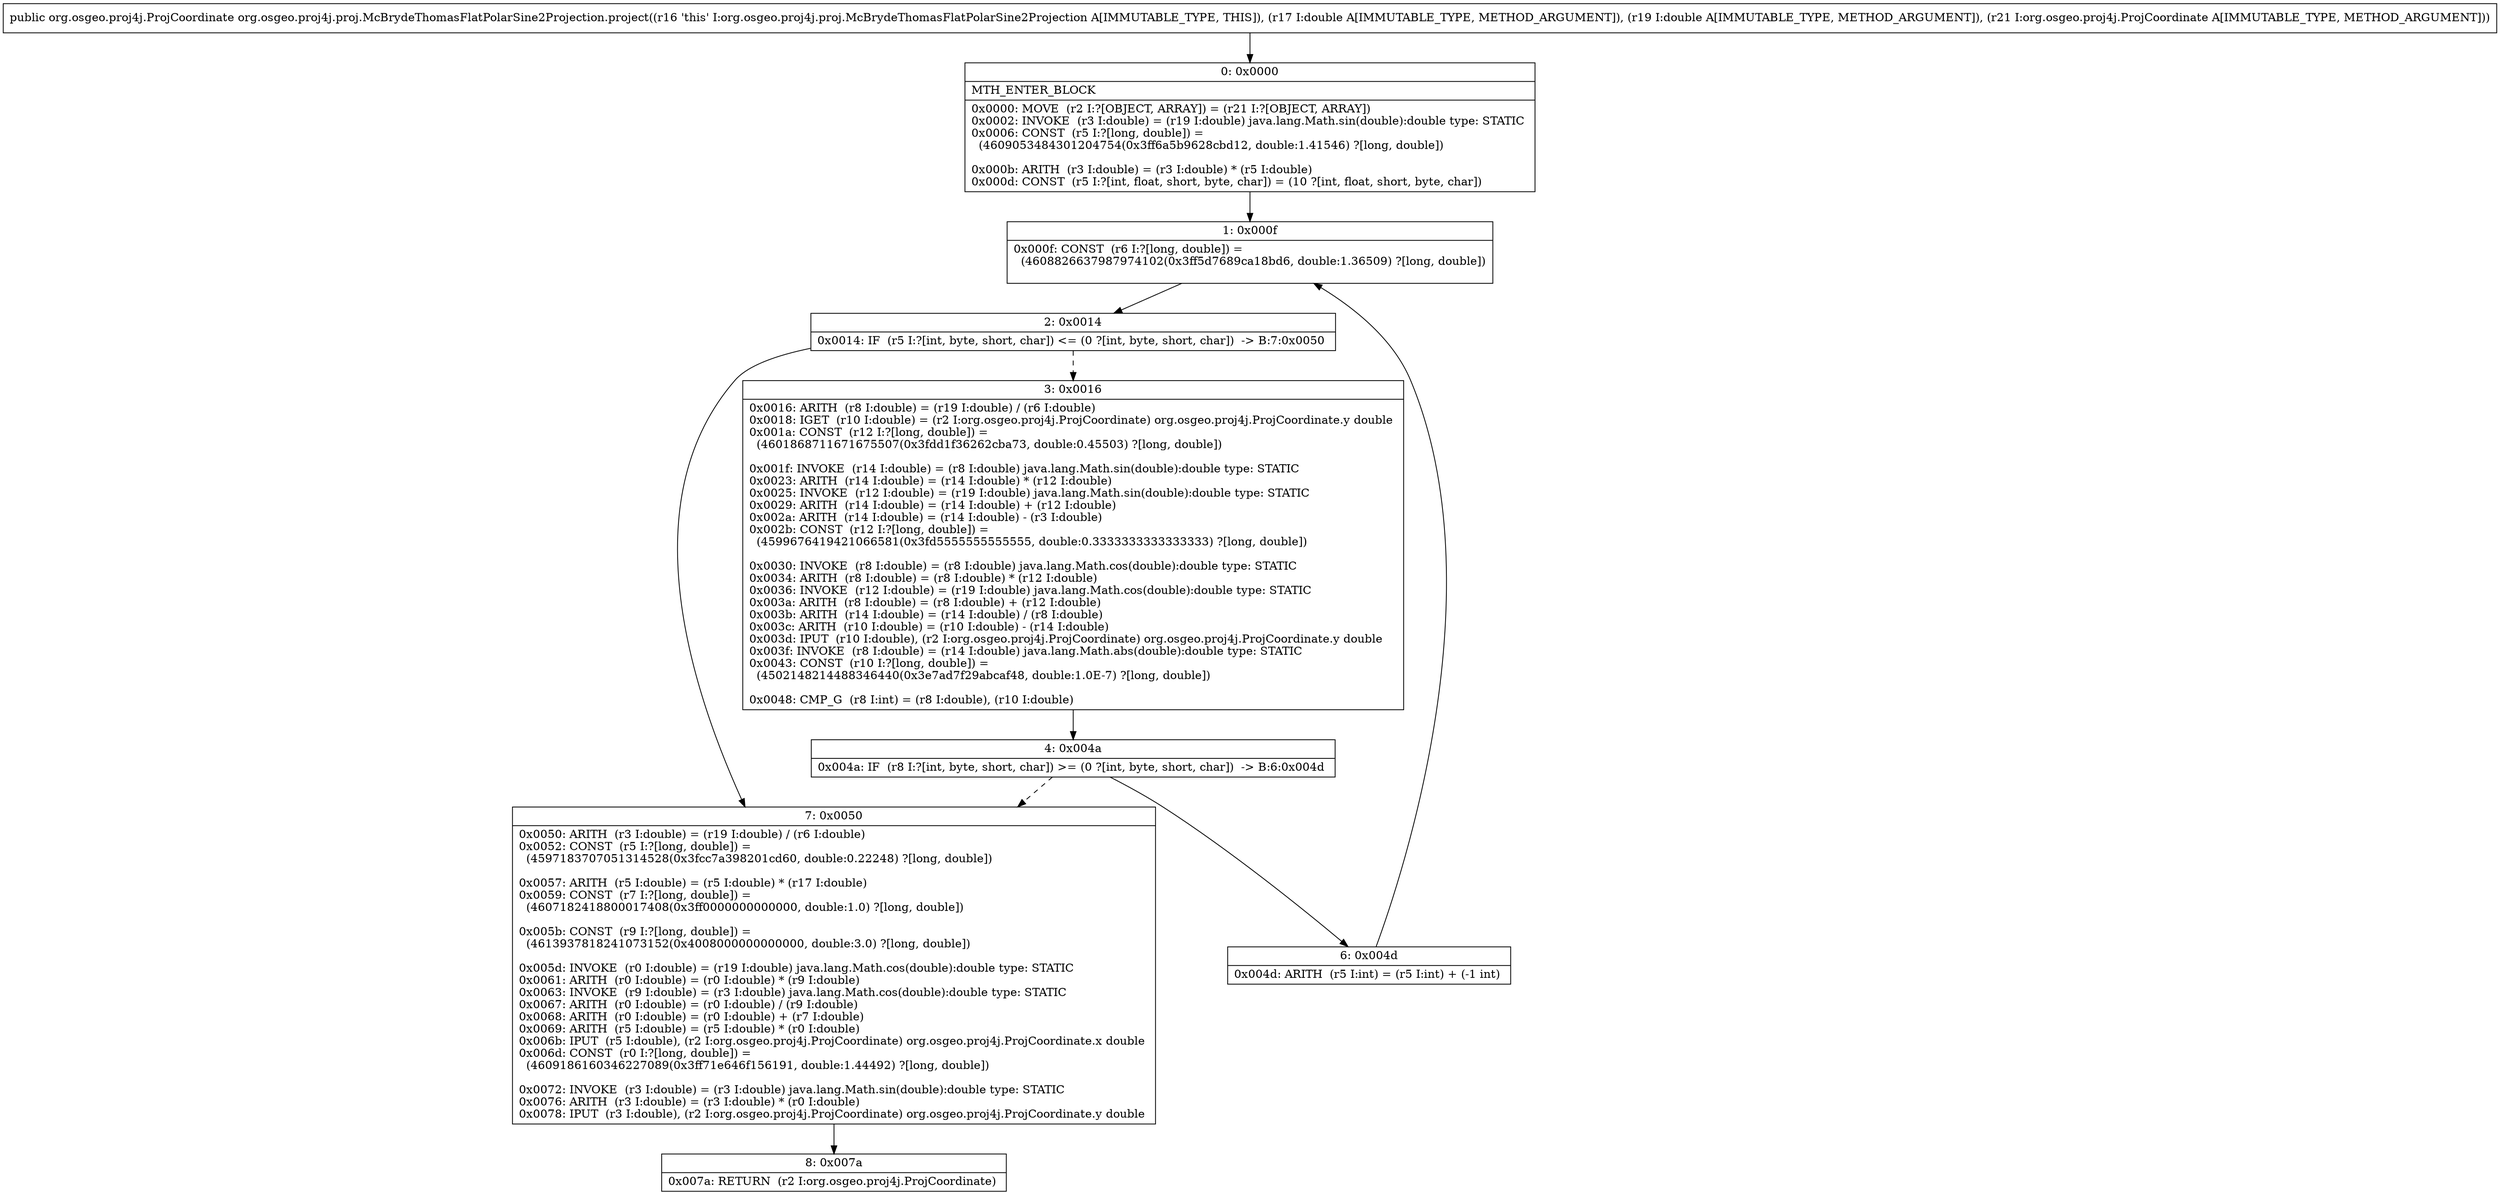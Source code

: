 digraph "CFG fororg.osgeo.proj4j.proj.McBrydeThomasFlatPolarSine2Projection.project(DDLorg\/osgeo\/proj4j\/ProjCoordinate;)Lorg\/osgeo\/proj4j\/ProjCoordinate;" {
Node_0 [shape=record,label="{0\:\ 0x0000|MTH_ENTER_BLOCK\l|0x0000: MOVE  (r2 I:?[OBJECT, ARRAY]) = (r21 I:?[OBJECT, ARRAY]) \l0x0002: INVOKE  (r3 I:double) = (r19 I:double) java.lang.Math.sin(double):double type: STATIC \l0x0006: CONST  (r5 I:?[long, double]) = \l  (4609053484301204754(0x3ff6a5b9628cbd12, double:1.41546) ?[long, double])\l \l0x000b: ARITH  (r3 I:double) = (r3 I:double) * (r5 I:double) \l0x000d: CONST  (r5 I:?[int, float, short, byte, char]) = (10 ?[int, float, short, byte, char]) \l}"];
Node_1 [shape=record,label="{1\:\ 0x000f|0x000f: CONST  (r6 I:?[long, double]) = \l  (4608826637987974102(0x3ff5d7689ca18bd6, double:1.36509) ?[long, double])\l \l}"];
Node_2 [shape=record,label="{2\:\ 0x0014|0x0014: IF  (r5 I:?[int, byte, short, char]) \<= (0 ?[int, byte, short, char])  \-\> B:7:0x0050 \l}"];
Node_3 [shape=record,label="{3\:\ 0x0016|0x0016: ARITH  (r8 I:double) = (r19 I:double) \/ (r6 I:double) \l0x0018: IGET  (r10 I:double) = (r2 I:org.osgeo.proj4j.ProjCoordinate) org.osgeo.proj4j.ProjCoordinate.y double \l0x001a: CONST  (r12 I:?[long, double]) = \l  (4601868711671675507(0x3fdd1f36262cba73, double:0.45503) ?[long, double])\l \l0x001f: INVOKE  (r14 I:double) = (r8 I:double) java.lang.Math.sin(double):double type: STATIC \l0x0023: ARITH  (r14 I:double) = (r14 I:double) * (r12 I:double) \l0x0025: INVOKE  (r12 I:double) = (r19 I:double) java.lang.Math.sin(double):double type: STATIC \l0x0029: ARITH  (r14 I:double) = (r14 I:double) + (r12 I:double) \l0x002a: ARITH  (r14 I:double) = (r14 I:double) \- (r3 I:double) \l0x002b: CONST  (r12 I:?[long, double]) = \l  (4599676419421066581(0x3fd5555555555555, double:0.3333333333333333) ?[long, double])\l \l0x0030: INVOKE  (r8 I:double) = (r8 I:double) java.lang.Math.cos(double):double type: STATIC \l0x0034: ARITH  (r8 I:double) = (r8 I:double) * (r12 I:double) \l0x0036: INVOKE  (r12 I:double) = (r19 I:double) java.lang.Math.cos(double):double type: STATIC \l0x003a: ARITH  (r8 I:double) = (r8 I:double) + (r12 I:double) \l0x003b: ARITH  (r14 I:double) = (r14 I:double) \/ (r8 I:double) \l0x003c: ARITH  (r10 I:double) = (r10 I:double) \- (r14 I:double) \l0x003d: IPUT  (r10 I:double), (r2 I:org.osgeo.proj4j.ProjCoordinate) org.osgeo.proj4j.ProjCoordinate.y double \l0x003f: INVOKE  (r8 I:double) = (r14 I:double) java.lang.Math.abs(double):double type: STATIC \l0x0043: CONST  (r10 I:?[long, double]) = \l  (4502148214488346440(0x3e7ad7f29abcaf48, double:1.0E\-7) ?[long, double])\l \l0x0048: CMP_G  (r8 I:int) = (r8 I:double), (r10 I:double) \l}"];
Node_4 [shape=record,label="{4\:\ 0x004a|0x004a: IF  (r8 I:?[int, byte, short, char]) \>= (0 ?[int, byte, short, char])  \-\> B:6:0x004d \l}"];
Node_6 [shape=record,label="{6\:\ 0x004d|0x004d: ARITH  (r5 I:int) = (r5 I:int) + (\-1 int) \l}"];
Node_7 [shape=record,label="{7\:\ 0x0050|0x0050: ARITH  (r3 I:double) = (r19 I:double) \/ (r6 I:double) \l0x0052: CONST  (r5 I:?[long, double]) = \l  (4597183707051314528(0x3fcc7a398201cd60, double:0.22248) ?[long, double])\l \l0x0057: ARITH  (r5 I:double) = (r5 I:double) * (r17 I:double) \l0x0059: CONST  (r7 I:?[long, double]) = \l  (4607182418800017408(0x3ff0000000000000, double:1.0) ?[long, double])\l \l0x005b: CONST  (r9 I:?[long, double]) = \l  (4613937818241073152(0x4008000000000000, double:3.0) ?[long, double])\l \l0x005d: INVOKE  (r0 I:double) = (r19 I:double) java.lang.Math.cos(double):double type: STATIC \l0x0061: ARITH  (r0 I:double) = (r0 I:double) * (r9 I:double) \l0x0063: INVOKE  (r9 I:double) = (r3 I:double) java.lang.Math.cos(double):double type: STATIC \l0x0067: ARITH  (r0 I:double) = (r0 I:double) \/ (r9 I:double) \l0x0068: ARITH  (r0 I:double) = (r0 I:double) + (r7 I:double) \l0x0069: ARITH  (r5 I:double) = (r5 I:double) * (r0 I:double) \l0x006b: IPUT  (r5 I:double), (r2 I:org.osgeo.proj4j.ProjCoordinate) org.osgeo.proj4j.ProjCoordinate.x double \l0x006d: CONST  (r0 I:?[long, double]) = \l  (4609186160346227089(0x3ff71e646f156191, double:1.44492) ?[long, double])\l \l0x0072: INVOKE  (r3 I:double) = (r3 I:double) java.lang.Math.sin(double):double type: STATIC \l0x0076: ARITH  (r3 I:double) = (r3 I:double) * (r0 I:double) \l0x0078: IPUT  (r3 I:double), (r2 I:org.osgeo.proj4j.ProjCoordinate) org.osgeo.proj4j.ProjCoordinate.y double \l}"];
Node_8 [shape=record,label="{8\:\ 0x007a|0x007a: RETURN  (r2 I:org.osgeo.proj4j.ProjCoordinate) \l}"];
MethodNode[shape=record,label="{public org.osgeo.proj4j.ProjCoordinate org.osgeo.proj4j.proj.McBrydeThomasFlatPolarSine2Projection.project((r16 'this' I:org.osgeo.proj4j.proj.McBrydeThomasFlatPolarSine2Projection A[IMMUTABLE_TYPE, THIS]), (r17 I:double A[IMMUTABLE_TYPE, METHOD_ARGUMENT]), (r19 I:double A[IMMUTABLE_TYPE, METHOD_ARGUMENT]), (r21 I:org.osgeo.proj4j.ProjCoordinate A[IMMUTABLE_TYPE, METHOD_ARGUMENT])) }"];
MethodNode -> Node_0;
Node_0 -> Node_1;
Node_1 -> Node_2;
Node_2 -> Node_3[style=dashed];
Node_2 -> Node_7;
Node_3 -> Node_4;
Node_4 -> Node_6;
Node_4 -> Node_7[style=dashed];
Node_6 -> Node_1;
Node_7 -> Node_8;
}

